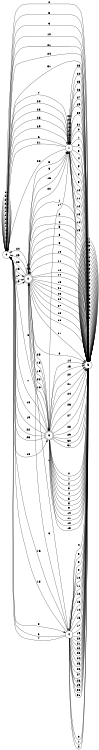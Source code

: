 digraph EDSM {
__start0 [label="" shape="none"];

rankdir=LR;
size="8,5";

s0 [style="filled", color="black", fillcolor="white" shape="circle", label="0"];
s1 [style="filled", color="black", fillcolor="white" shape="circle", label="1"];
s2 [style="rounded,filled", color="black", fillcolor="white" shape="doublecircle", label="2"];
s3 [style="rounded,filled", color="black", fillcolor="white" shape="doublecircle", label="3"];
s4 [style="filled", color="black", fillcolor="white" shape="circle", label="4"];
s5 [style="filled", color="black", fillcolor="white" shape="circle", label="5"];
s0 -> s5 [label="0"];
s0 -> s0 [label="1"];
s0 -> s0 [label="2"];
s0 -> s0 [label="3"];
s0 -> s0 [label="4"];
s0 -> s5 [label="5"];
s0 -> s0 [label="6"];
s0 -> s1 [label="7"];
s0 -> s4 [label="8"];
s0 -> s5 [label="9"];
s0 -> s5 [label="10"];
s0 -> s0 [label="11"];
s0 -> s0 [label="12"];
s0 -> s0 [label="13"];
s0 -> s0 [label="14"];
s0 -> s0 [label="15"];
s0 -> s2 [label="16"];
s0 -> s2 [label="17"];
s0 -> s3 [label="18"];
s0 -> s2 [label="19"];
s0 -> s1 [label="20"];
s0 -> s5 [label="21"];
s0 -> s0 [label="22"];
s0 -> s1 [label="23"];
s0 -> s5 [label="24"];
s0 -> s1 [label="25"];
s0 -> s0 [label="26"];
s0 -> s0 [label="27"];
s0 -> s0 [label="28"];
s0 -> s1 [label="29"];
s0 -> s0 [label="30"];
s0 -> s5 [label="31"];
s1 -> s5 [label="0"];
s1 -> s5 [label="1"];
s1 -> s5 [label="2"];
s1 -> s5 [label="3"];
s1 -> s5 [label="4"];
s1 -> s5 [label="5"];
s1 -> s0 [label="6"];
s1 -> s1 [label="7"];
s1 -> s5 [label="8"];
s1 -> s5 [label="9"];
s1 -> s5 [label="10"];
s1 -> s5 [label="11"];
s1 -> s5 [label="12"];
s1 -> s5 [label="13"];
s1 -> s5 [label="14"];
s1 -> s5 [label="15"];
s1 -> s1 [label="16"];
s1 -> s1 [label="17"];
s1 -> s1 [label="18"];
s1 -> s1 [label="19"];
s1 -> s1 [label="20"];
s1 -> s0 [label="21"];
s1 -> s1 [label="22"];
s1 -> s5 [label="23"];
s1 -> s5 [label="24"];
s1 -> s5 [label="25"];
s1 -> s5 [label="26"];
s1 -> s5 [label="27"];
s1 -> s0 [label="28"];
s1 -> s5 [label="29"];
s1 -> s5 [label="30"];
s1 -> s5 [label="31"];
s2 -> s5 [label="0"];
s2 -> s5 [label="1"];
s2 -> s5 [label="2"];
s2 -> s1 [label="3"];
s2 -> s5 [label="4"];
s2 -> s5 [label="5"];
s2 -> s1 [label="6"];
s2 -> s4 [label="7"];
s2 -> s5 [label="8"];
s2 -> s5 [label="9"];
s2 -> s5 [label="10"];
s2 -> s5 [label="11"];
s2 -> s5 [label="12"];
s2 -> s2 [label="13"];
s2 -> s5 [label="14"];
s2 -> s5 [label="15"];
s2 -> s1 [label="16"];
s2 -> s2 [label="17"];
s2 -> s3 [label="18"];
s2 -> s3 [label="19"];
s2 -> s1 [label="20"];
s2 -> s5 [label="21"];
s2 -> s3 [label="22"];
s2 -> s5 [label="23"];
s2 -> s0 [label="24"];
s2 -> s0 [label="25"];
s2 -> s5 [label="26"];
s2 -> s5 [label="27"];
s2 -> s0 [label="28"];
s2 -> s5 [label="29"];
s2 -> s5 [label="30"];
s2 -> s5 [label="31"];
s3 -> s5 [label="0"];
s3 -> s5 [label="1"];
s3 -> s5 [label="2"];
s3 -> s5 [label="3"];
s3 -> s5 [label="4"];
s3 -> s5 [label="5"];
s3 -> s0 [label="6"];
s3 -> s0 [label="7"];
s3 -> s5 [label="8"];
s3 -> s5 [label="9"];
s3 -> s5 [label="10"];
s3 -> s5 [label="11"];
s3 -> s5 [label="12"];
s3 -> s5 [label="13"];
s3 -> s5 [label="14"];
s3 -> s5 [label="15"];
s3 -> s2 [label="16"];
s3 -> s1 [label="17"];
s3 -> s0 [label="18"];
s3 -> s0 [label="19"];
s3 -> s5 [label="20"];
s3 -> s5 [label="21"];
s3 -> s0 [label="22"];
s3 -> s0 [label="23"];
s3 -> s5 [label="24"];
s3 -> s2 [label="25"];
s3 -> s5 [label="26"];
s3 -> s5 [label="27"];
s3 -> s5 [label="28"];
s3 -> s5 [label="29"];
s3 -> s5 [label="30"];
s3 -> s5 [label="31"];
s4 -> s5 [label="0"];
s4 -> s5 [label="1"];
s4 -> s5 [label="2"];
s4 -> s0 [label="3"];
s4 -> s5 [label="4"];
s4 -> s5 [label="5"];
s4 -> s2 [label="6"];
s4 -> s0 [label="7"];
s4 -> s5 [label="8"];
s4 -> s5 [label="9"];
s4 -> s5 [label="10"];
s4 -> s5 [label="11"];
s4 -> s5 [label="12"];
s4 -> s5 [label="13"];
s4 -> s5 [label="14"];
s4 -> s5 [label="15"];
s4 -> s0 [label="16"];
s4 -> s5 [label="17"];
s4 -> s0 [label="18"];
s4 -> s5 [label="19"];
s4 -> s5 [label="20"];
s4 -> s5 [label="21"];
s4 -> s5 [label="22"];
s4 -> s5 [label="23"];
s4 -> s5 [label="24"];
s4 -> s5 [label="25"];
s4 -> s5 [label="26"];
s4 -> s5 [label="27"];
s4 -> s5 [label="28"];
s4 -> s5 [label="29"];
s4 -> s5 [label="30"];
s4 -> s5 [label="31"];
s5 -> s5 [label="0"];
s5 -> s5 [label="1"];
s5 -> s5 [label="2"];
s5 -> s5 [label="3"];
s5 -> s5 [label="4"];
s5 -> s5 [label="5"];
s5 -> s5 [label="6"];
s5 -> s5 [label="7"];
s5 -> s5 [label="8"];
s5 -> s5 [label="9"];
s5 -> s5 [label="10"];
s5 -> s5 [label="11"];
s5 -> s5 [label="12"];
s5 -> s5 [label="13"];
s5 -> s5 [label="14"];
s5 -> s5 [label="15"];
s5 -> s5 [label="16"];
s5 -> s5 [label="17"];
s5 -> s5 [label="18"];
s5 -> s5 [label="19"];
s5 -> s5 [label="20"];
s5 -> s5 [label="21"];
s5 -> s5 [label="22"];
s5 -> s5 [label="23"];
s5 -> s5 [label="24"];
s5 -> s5 [label="25"];
s5 -> s5 [label="26"];
s5 -> s5 [label="27"];
s5 -> s5 [label="28"];
s5 -> s5 [label="29"];
s5 -> s5 [label="30"];
s5 -> s5 [label="31"];

}